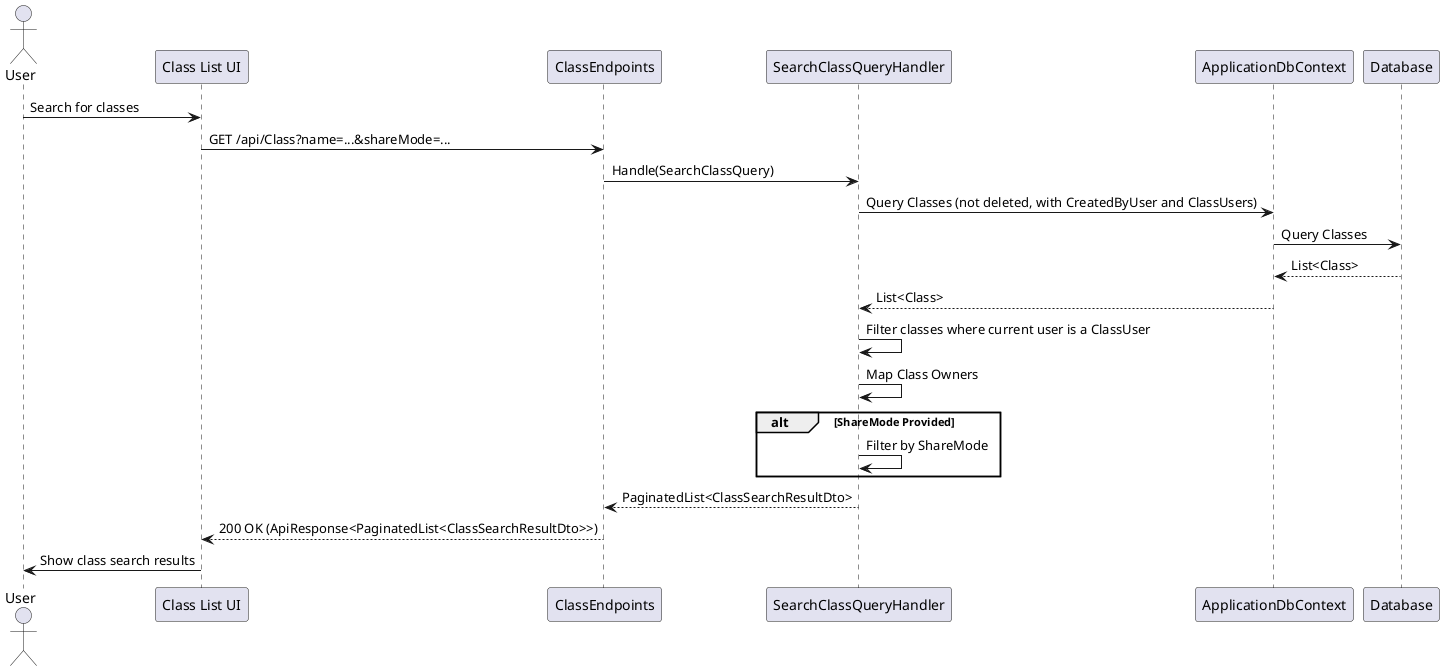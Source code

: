 @startuml
actor User
participant "Class List UI" as UI
participant ClassEndpoints
participant SearchClassQueryHandler as Handler
participant ApplicationDbContext
participant Database

User -> UI : Search for classes
UI -> ClassEndpoints : GET /api/Class?name=...&shareMode=...
ClassEndpoints -> Handler : Handle(SearchClassQuery)
Handler -> ApplicationDbContext : Query Classes (not deleted, with CreatedByUser and ClassUsers)
ApplicationDbContext -> Database : Query Classes
Database --> ApplicationDbContext : List<Class>
ApplicationDbContext --> Handler : List<Class>
Handler -> Handler : Filter classes where current user is a ClassUser
Handler -> Handler : Map Class Owners
alt ShareMode Provided
    Handler -> Handler : Filter by ShareMode
end
Handler --> ClassEndpoints : PaginatedList<ClassSearchResultDto>
ClassEndpoints --> UI : 200 OK (ApiResponse<PaginatedList<ClassSearchResultDto>>)
UI -> User : Show class search results

@enduml